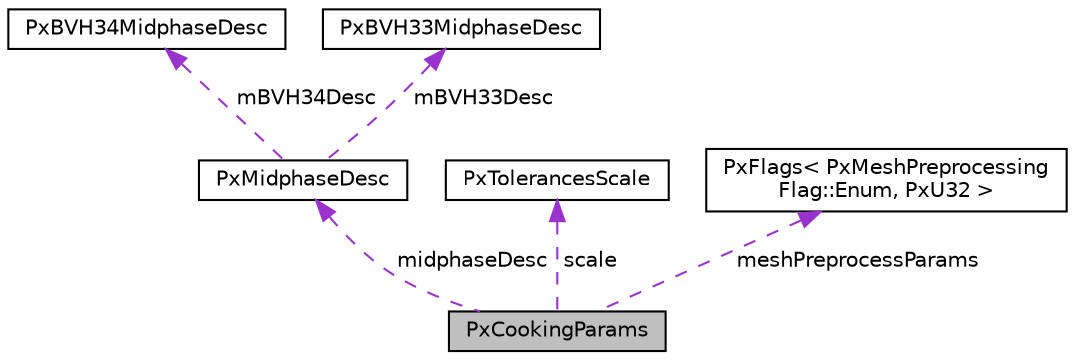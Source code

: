 digraph "PxCookingParams"
{
  edge [fontname="Helvetica",fontsize="10",labelfontname="Helvetica",labelfontsize="10"];
  node [fontname="Helvetica",fontsize="10",shape=record];
  Node1 [label="PxCookingParams",height=0.2,width=0.4,color="black", fillcolor="grey75", style="filled", fontcolor="black"];
  Node2 -> Node1 [dir="back",color="darkorchid3",fontsize="10",style="dashed",label=" midphaseDesc" ,fontname="Helvetica"];
  Node2 [label="PxMidphaseDesc",height=0.2,width=0.4,color="black", fillcolor="white", style="filled",URL="$classPxMidphaseDesc.html",tooltip="Structure describing parameters affecting midphase mesh structure. "];
  Node3 -> Node2 [dir="back",color="darkorchid3",fontsize="10",style="dashed",label=" mBVH34Desc" ,fontname="Helvetica"];
  Node3 [label="PxBVH34MidphaseDesc",height=0.2,width=0.4,color="black", fillcolor="white", style="filled",URL="$structPxBVH34MidphaseDesc.html",tooltip="Structure describing parameters affecting BVH34 midphase mesh structure. "];
  Node4 -> Node2 [dir="back",color="darkorchid3",fontsize="10",style="dashed",label=" mBVH33Desc" ,fontname="Helvetica"];
  Node4 [label="PxBVH33MidphaseDesc",height=0.2,width=0.4,color="black", fillcolor="white", style="filled",URL="$structPxBVH33MidphaseDesc.html",tooltip="Structure describing parameters affecting BVH33 midphase mesh structure. "];
  Node5 -> Node1 [dir="back",color="darkorchid3",fontsize="10",style="dashed",label=" scale" ,fontname="Helvetica"];
  Node5 [label="PxTolerancesScale",height=0.2,width=0.4,color="black", fillcolor="white", style="filled",URL="$classPxTolerancesScale.html",tooltip="Class to define the scale at which simulation runs. Most simulation tolerances are calculated in term..."];
  Node6 -> Node1 [dir="back",color="darkorchid3",fontsize="10",style="dashed",label=" meshPreprocessParams" ,fontname="Helvetica"];
  Node6 [label="PxFlags\< PxMeshPreprocessing\lFlag::Enum, PxU32 \>",height=0.2,width=0.4,color="black", fillcolor="white", style="filled",URL="$classPxFlags.html"];
}

